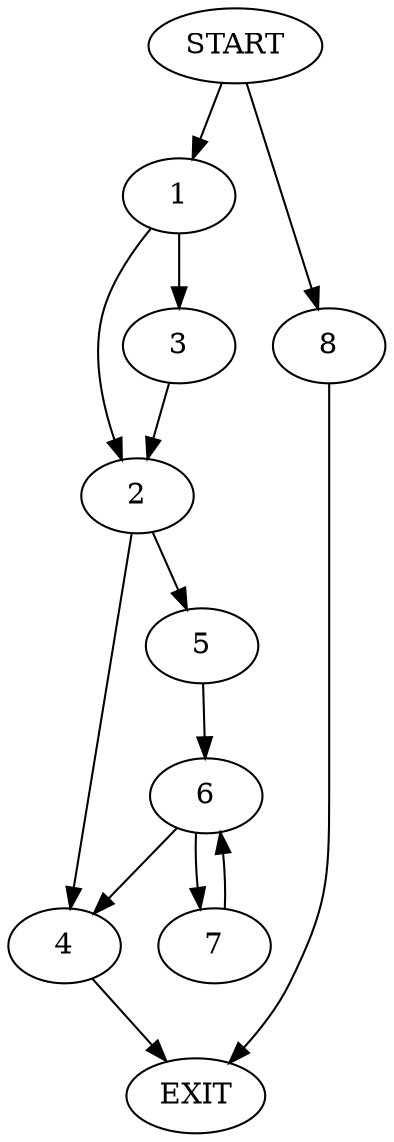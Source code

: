 digraph {
0 [label="START"]
9 [label="EXIT"]
0 -> 1
1 -> 2
1 -> 3
2 -> 4
2 -> 5
3 -> 2
5 -> 6
4 -> 9
6 -> 4
6 -> 7
7 -> 6
0 -> 8
8 -> 9
}

